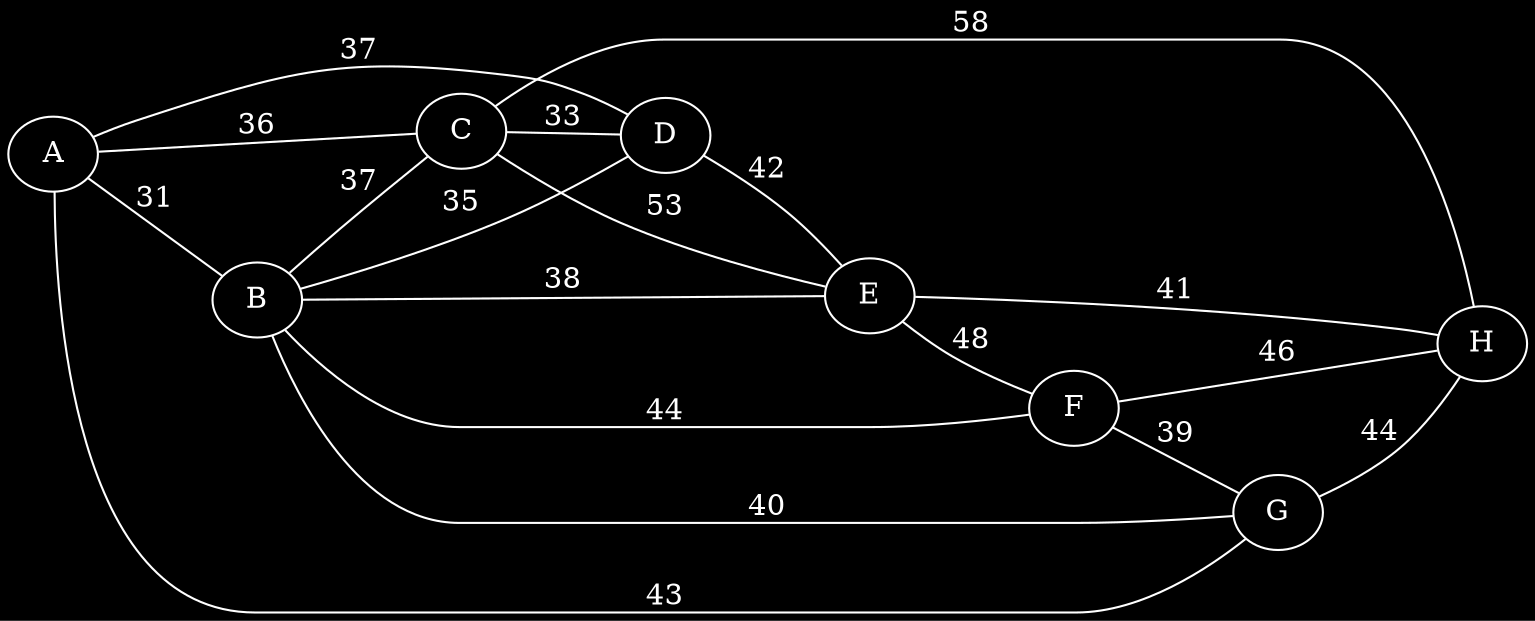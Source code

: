 graph G {
    rankdir=LR
    bgcolor = black
    node[color=white fontcolor=white width=.6]
    edge[color=white fontcolor = white]

    A -- B [label="31"];
    A -- C [label="36"];
    A -- D [label="37"];
    A -- G [label="43"];
    
    B -- C [label="37"];
    B -- D [label="35"];
    B -- E [label="38"];
    B -- F [label="44"];
    B -- G [label="40"];
    
    C -- D [label="33"];
    C -- E [label="53"];
    C -- H [label="58"];
    
    D -- E [label="42"];
    
    E -- F [label="48"];
    E -- H [label="41"];
    
    F -- G [label="39"];
    F -- H [label="46"];
    
    G -- H [label="44"];
}
